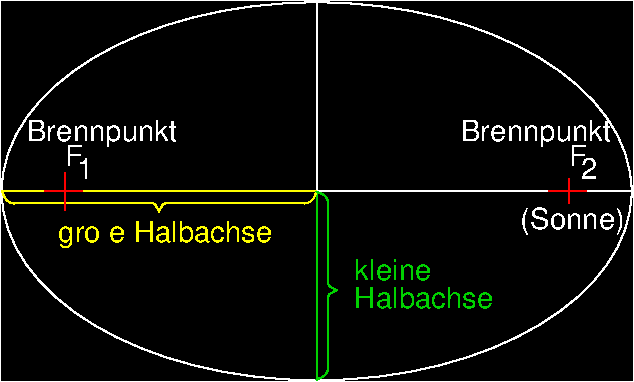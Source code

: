 #FIG 3.2
Landscape
Center
Metric
A4      
100.00
Single
-2
1200 2
1 2 0 1 7 0 100 0 -1 0.000 1 0.0000 6750 5850 2250 1350 4500 5850 9000 5850
2 2 0 1 0 0 110 0 20 0.000 0 0 -1 0 0 5
	 4500 4500 9000 4500 9000 7200 4500 7200 4500 4500
2 1 0 1 7 0 100 0 -1 0.000 0 0 7 0 0 2
	 6750 5850 9000 5850
2 1 0 1 7 0 100 0 -1 0.000 0 0 7 0 0 2
	 6750 5850 6750 4500
2 1 0 1 6 0 100 0 -1 0.000 0 0 7 0 0 2
	 4500 5850 6750 5850
2 1 0 1 6 0 100 0 -1 0.000 0 0 7 0 0 2
	 4573 5937 5579 5937
2 1 0 1 6 0 100 0 -1 0.000 0 0 7 0 0 2
	 5674 5937 6680 5937
2 1 0 1 14 0 100 0 -1 0.000 0 0 7 0 0 2
	 6833 7106 6833 6601
2 1 0 1 14 7 100 0 -1 0.000 0 0 -1 0 0 2
	 6750 5850 6750 7200
2 1 0 1 14 0 100 0 -1 0.000 0 0 7 0 0 2
	 6833 6459 6833 5920
2 1 0 1 4 0 100 0 -1 0.000 0 0 7 0 0 2
	 4950 5715 4950 5985
2 1 0 1 4 7 100 0 -1 0.000 0 0 -1 0 0 2
	 8550 5760 8550 5940
2 1 0 1 4 0 100 0 -1 0.000 0 0 7 0 0 2
	 4808 5850 5078 5850
2 1 0 1 4 0 100 0 -1 0.000 0 0 7 0 0 2
	 8410 5850 8680 5850
3 0 0 1 6 0 100 0 -1 0.000 0 0 0 5
	 4504 5852 4520 5896 4543 5924 4575 5936 4592 5938
	 0.000 1.000 1.000 1.000 0.000
3 0 0 1 6 0 100 0 -1 0.000 0 0 0 9
	 5521 5935 5575 5935 5588 5938 5599 5947 5603 5955 5608 5965
	 5614 5974 5620 5989 5624 5999
	 0.000 1.000 1.000 1.000 1.000 1.000 1.000 1.000
	 0.000
3 0 0 1 6 0 100 0 -1 0.000 0 0 0 9
	 5727 5935 5673 5935 5660 5938 5649 5947 5645 5955 5640 5965
	 5634 5974 5628 5989 5624 5999
	 0.000 1.000 1.000 1.000 1.000 1.000 1.000 1.000
	 0.000
3 0 0 1 6 0 100 0 -1 0.000 0 0 0 5
	 6748 5852 6732 5896 6709 5924 6677 5936 6660 5938
	 0.000 1.000 1.000 1.000 0.000
3 0 0 1 14 0 100 0 -1 0.000 0 0 0 9
	 6833 6453 6833 6507 6836 6520 6845 6531 6853 6535 6863 6540
	 6872 6546 6887 6552 6897 6556
	 0.000 1.000 1.000 1.000 1.000 1.000 1.000 1.000
	 0.000
3 0 0 1 14 0 100 0 -1 0.000 0 0 0 9
	 6833 6659 6833 6605 6836 6592 6845 6581 6853 6577 6863 6572
	 6872 6566 6887 6560 6897 6556
	 0.000 1.000 1.000 1.000 1.000 1.000 1.000 1.000
	 0.000
3 0 0 1 14 0 100 0 -1 0.000 0 0 0 5
	 6748 5852 6792 5868 6820 5891 6832 5923 6834 5940
	 0.000 1.000 1.000 1.000 0.000
3 0 0 1 14 0 100 0 -1 0.000 0 0 0 5
	 6748 7194 6792 7178 6820 7155 6832 7123 6834 7106
	 0.000 1.000 1.000 1.000 0.000
4 0 7 100 0 16 14 0.0000 6 165 135 8550 5670 F\001
4 0 7 100 0 16 14 0.0000 6 150 120 8640 5760 2\001
4 0 7 100 0 16 14 0.0000 6 165 135 4950 5670 F\001
4 0 7 100 0 16 14 0.0000 6 150 120 5040 5760 1\001
4 0 7 100 0 16 14 0.0000 6 210 1095 4680 5490 Brennpunkt\001
4 0 7 100 0 16 14 0.0000 6 210 1095 7780 5490 Brennpunkt\001
4 0 7 100 0 16 14 0.0000 6 210 765 8205 6120 (Sonne)\001
4 0 6 100 0 16 14 0.0000 6 210 1635 4905 6210 gro\337e Halbachse\001
4 0 14 100 0 16 14 0.0000 6 165 555 7020 6480 kleine\001
4 0 14 100 0 16 14 0.0000 6 165 1035 7020 6685 Halbachse\001
